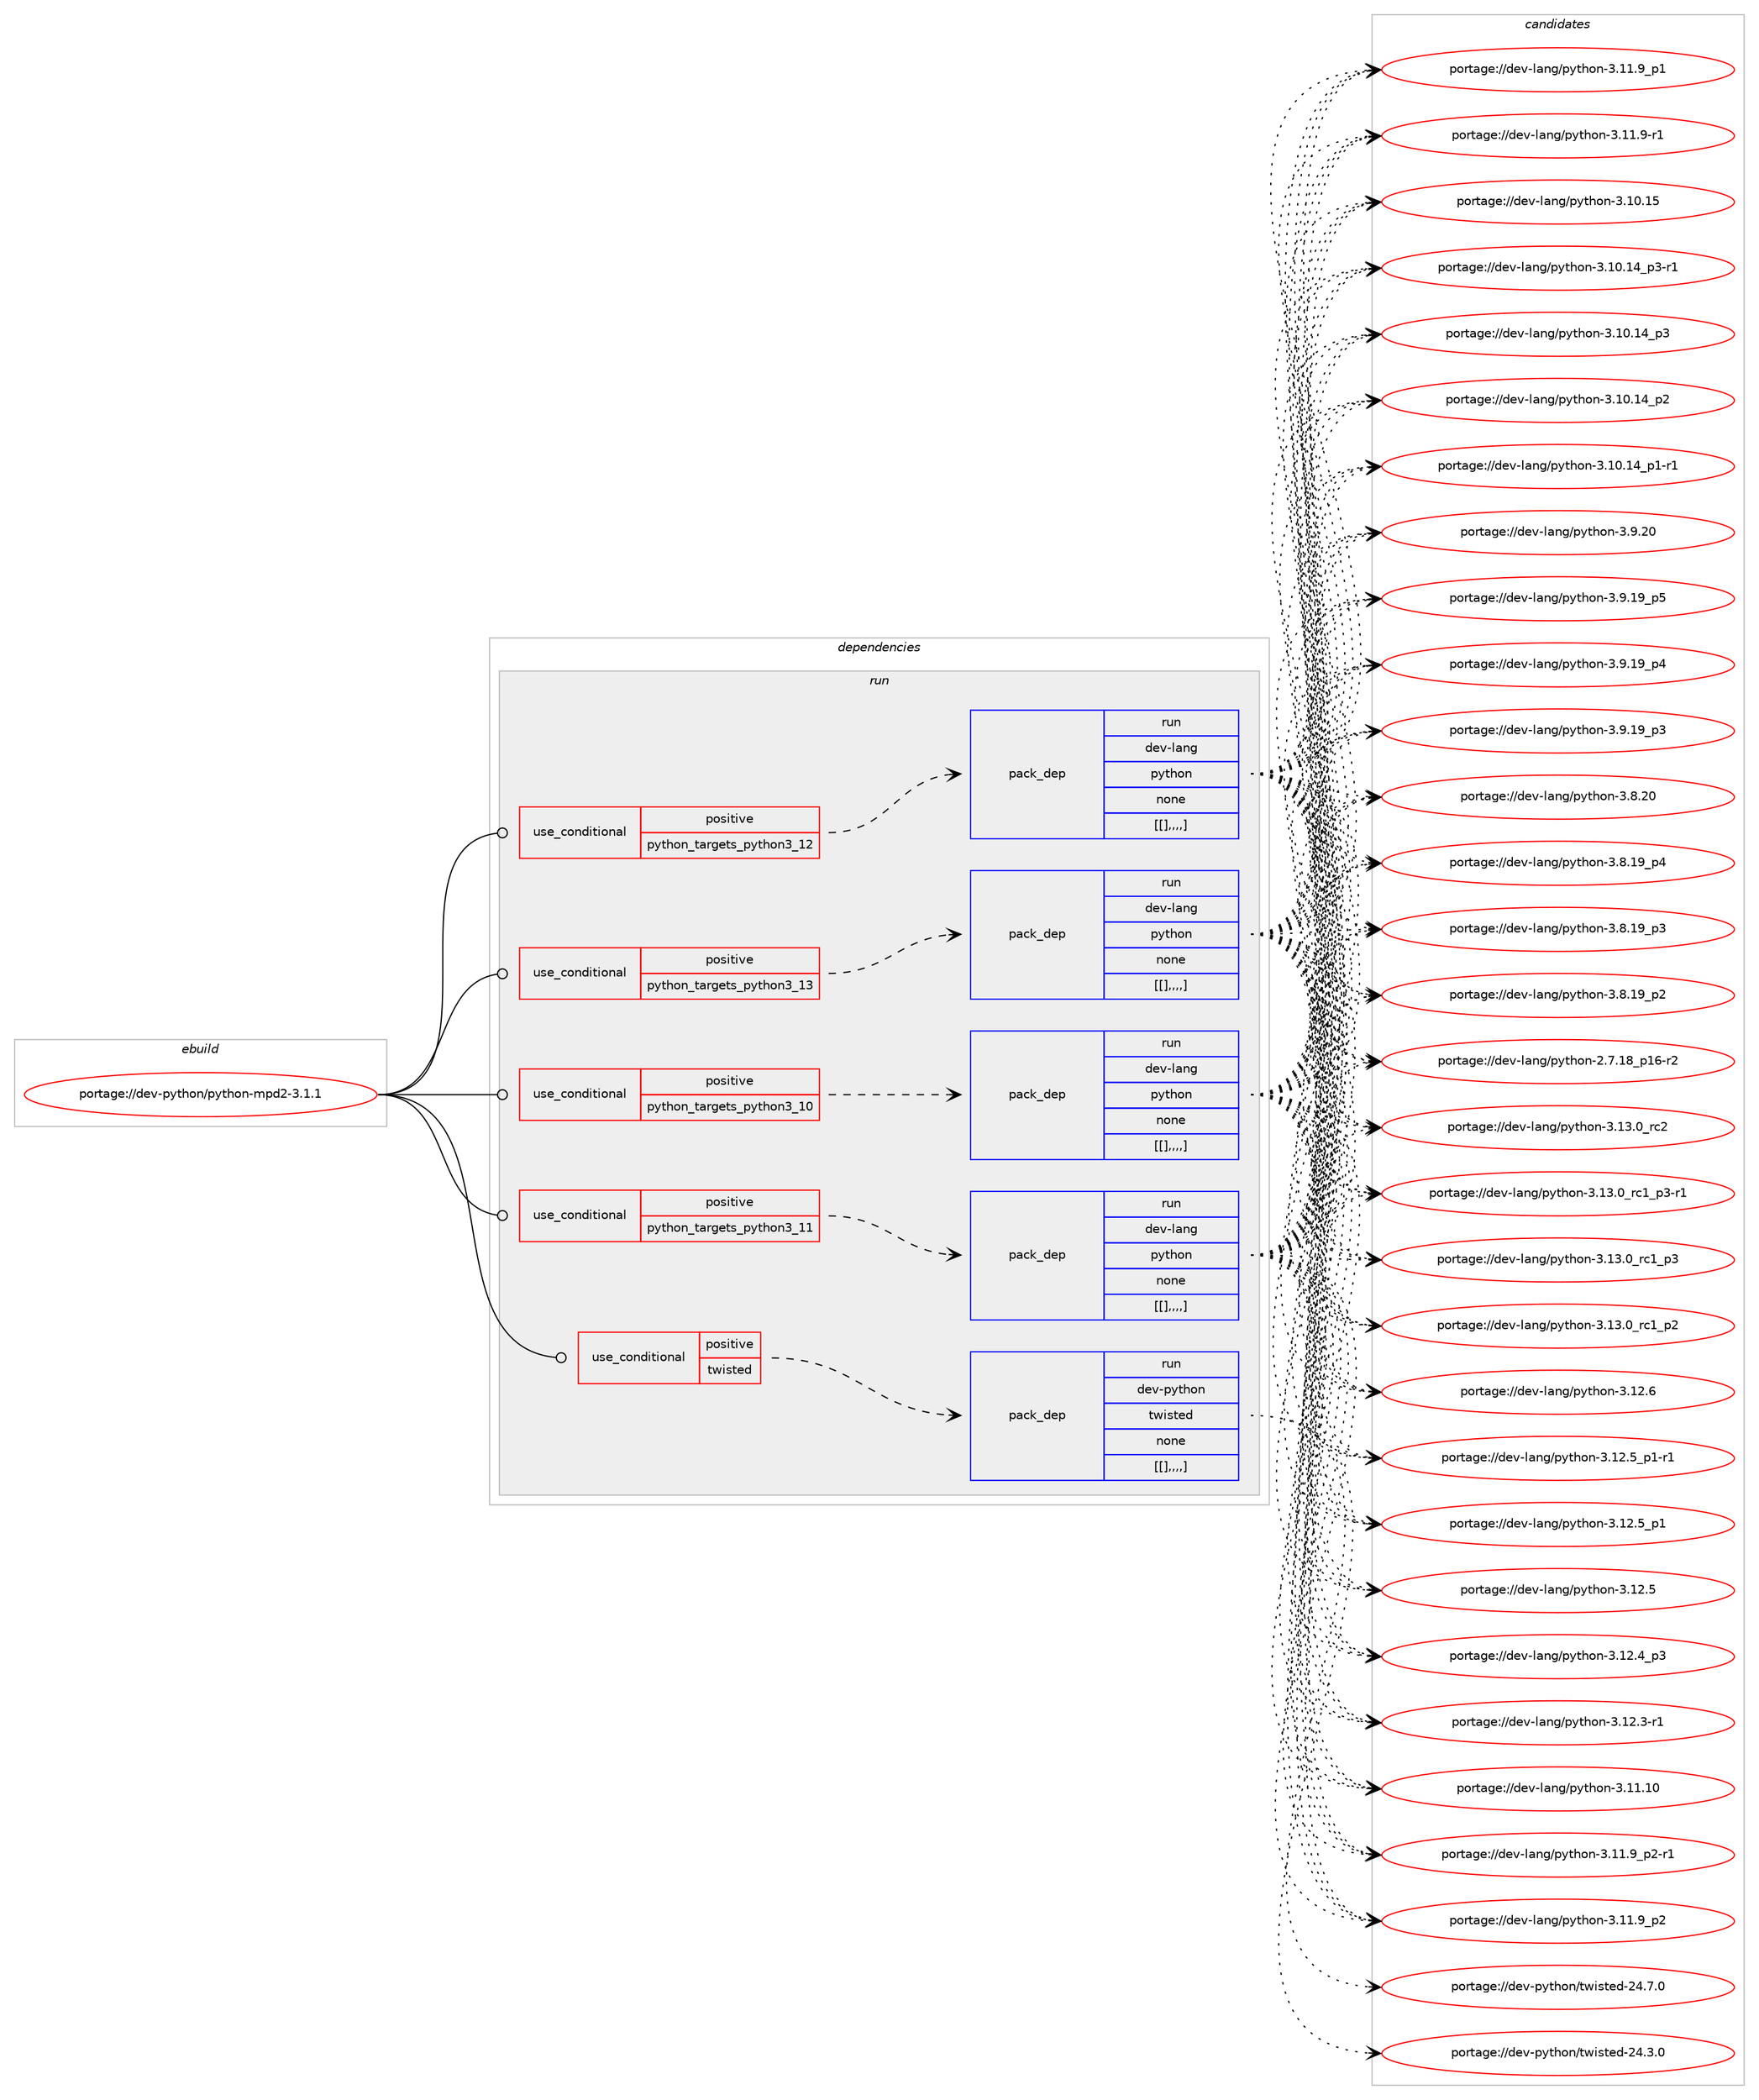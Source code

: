 digraph prolog {

# *************
# Graph options
# *************

newrank=true;
concentrate=true;
compound=true;
graph [rankdir=LR,fontname=Helvetica,fontsize=10,ranksep=1.5];#, ranksep=2.5, nodesep=0.2];
edge  [arrowhead=vee];
node  [fontname=Helvetica,fontsize=10];

# **********
# The ebuild
# **********

subgraph cluster_leftcol {
color=gray;
label=<<i>ebuild</i>>;
id [label="portage://dev-python/python-mpd2-3.1.1", color=red, width=4, href="../dev-python/python-mpd2-3.1.1.svg"];
}

# ****************
# The dependencies
# ****************

subgraph cluster_midcol {
color=gray;
label=<<i>dependencies</i>>;
subgraph cluster_compile {
fillcolor="#eeeeee";
style=filled;
label=<<i>compile</i>>;
}
subgraph cluster_compileandrun {
fillcolor="#eeeeee";
style=filled;
label=<<i>compile and run</i>>;
}
subgraph cluster_run {
fillcolor="#eeeeee";
style=filled;
label=<<i>run</i>>;
subgraph cond39273 {
dependency162097 [label=<<TABLE BORDER="0" CELLBORDER="1" CELLSPACING="0" CELLPADDING="4"><TR><TD ROWSPAN="3" CELLPADDING="10">use_conditional</TD></TR><TR><TD>positive</TD></TR><TR><TD>python_targets_python3_10</TD></TR></TABLE>>, shape=none, color=red];
subgraph pack121567 {
dependency162098 [label=<<TABLE BORDER="0" CELLBORDER="1" CELLSPACING="0" CELLPADDING="4" WIDTH="220"><TR><TD ROWSPAN="6" CELLPADDING="30">pack_dep</TD></TR><TR><TD WIDTH="110">run</TD></TR><TR><TD>dev-lang</TD></TR><TR><TD>python</TD></TR><TR><TD>none</TD></TR><TR><TD>[[],,,,]</TD></TR></TABLE>>, shape=none, color=blue];
}
dependency162097:e -> dependency162098:w [weight=20,style="dashed",arrowhead="vee"];
}
id:e -> dependency162097:w [weight=20,style="solid",arrowhead="odot"];
subgraph cond39274 {
dependency162099 [label=<<TABLE BORDER="0" CELLBORDER="1" CELLSPACING="0" CELLPADDING="4"><TR><TD ROWSPAN="3" CELLPADDING="10">use_conditional</TD></TR><TR><TD>positive</TD></TR><TR><TD>python_targets_python3_11</TD></TR></TABLE>>, shape=none, color=red];
subgraph pack121568 {
dependency162100 [label=<<TABLE BORDER="0" CELLBORDER="1" CELLSPACING="0" CELLPADDING="4" WIDTH="220"><TR><TD ROWSPAN="6" CELLPADDING="30">pack_dep</TD></TR><TR><TD WIDTH="110">run</TD></TR><TR><TD>dev-lang</TD></TR><TR><TD>python</TD></TR><TR><TD>none</TD></TR><TR><TD>[[],,,,]</TD></TR></TABLE>>, shape=none, color=blue];
}
dependency162099:e -> dependency162100:w [weight=20,style="dashed",arrowhead="vee"];
}
id:e -> dependency162099:w [weight=20,style="solid",arrowhead="odot"];
subgraph cond39275 {
dependency162101 [label=<<TABLE BORDER="0" CELLBORDER="1" CELLSPACING="0" CELLPADDING="4"><TR><TD ROWSPAN="3" CELLPADDING="10">use_conditional</TD></TR><TR><TD>positive</TD></TR><TR><TD>python_targets_python3_12</TD></TR></TABLE>>, shape=none, color=red];
subgraph pack121569 {
dependency162102 [label=<<TABLE BORDER="0" CELLBORDER="1" CELLSPACING="0" CELLPADDING="4" WIDTH="220"><TR><TD ROWSPAN="6" CELLPADDING="30">pack_dep</TD></TR><TR><TD WIDTH="110">run</TD></TR><TR><TD>dev-lang</TD></TR><TR><TD>python</TD></TR><TR><TD>none</TD></TR><TR><TD>[[],,,,]</TD></TR></TABLE>>, shape=none, color=blue];
}
dependency162101:e -> dependency162102:w [weight=20,style="dashed",arrowhead="vee"];
}
id:e -> dependency162101:w [weight=20,style="solid",arrowhead="odot"];
subgraph cond39276 {
dependency162103 [label=<<TABLE BORDER="0" CELLBORDER="1" CELLSPACING="0" CELLPADDING="4"><TR><TD ROWSPAN="3" CELLPADDING="10">use_conditional</TD></TR><TR><TD>positive</TD></TR><TR><TD>python_targets_python3_13</TD></TR></TABLE>>, shape=none, color=red];
subgraph pack121570 {
dependency162104 [label=<<TABLE BORDER="0" CELLBORDER="1" CELLSPACING="0" CELLPADDING="4" WIDTH="220"><TR><TD ROWSPAN="6" CELLPADDING="30">pack_dep</TD></TR><TR><TD WIDTH="110">run</TD></TR><TR><TD>dev-lang</TD></TR><TR><TD>python</TD></TR><TR><TD>none</TD></TR><TR><TD>[[],,,,]</TD></TR></TABLE>>, shape=none, color=blue];
}
dependency162103:e -> dependency162104:w [weight=20,style="dashed",arrowhead="vee"];
}
id:e -> dependency162103:w [weight=20,style="solid",arrowhead="odot"];
subgraph cond39277 {
dependency162105 [label=<<TABLE BORDER="0" CELLBORDER="1" CELLSPACING="0" CELLPADDING="4"><TR><TD ROWSPAN="3" CELLPADDING="10">use_conditional</TD></TR><TR><TD>positive</TD></TR><TR><TD>twisted</TD></TR></TABLE>>, shape=none, color=red];
subgraph pack121571 {
dependency162106 [label=<<TABLE BORDER="0" CELLBORDER="1" CELLSPACING="0" CELLPADDING="4" WIDTH="220"><TR><TD ROWSPAN="6" CELLPADDING="30">pack_dep</TD></TR><TR><TD WIDTH="110">run</TD></TR><TR><TD>dev-python</TD></TR><TR><TD>twisted</TD></TR><TR><TD>none</TD></TR><TR><TD>[[],,,,]</TD></TR></TABLE>>, shape=none, color=blue];
}
dependency162105:e -> dependency162106:w [weight=20,style="dashed",arrowhead="vee"];
}
id:e -> dependency162105:w [weight=20,style="solid",arrowhead="odot"];
}
}

# **************
# The candidates
# **************

subgraph cluster_choices {
rank=same;
color=gray;
label=<<i>candidates</i>>;

subgraph choice121567 {
color=black;
nodesep=1;
choice10010111845108971101034711212111610411111045514649514648951149950 [label="portage://dev-lang/python-3.13.0_rc2", color=red, width=4,href="../dev-lang/python-3.13.0_rc2.svg"];
choice1001011184510897110103471121211161041111104551464951464895114994995112514511449 [label="portage://dev-lang/python-3.13.0_rc1_p3-r1", color=red, width=4,href="../dev-lang/python-3.13.0_rc1_p3-r1.svg"];
choice100101118451089711010347112121116104111110455146495146489511499499511251 [label="portage://dev-lang/python-3.13.0_rc1_p3", color=red, width=4,href="../dev-lang/python-3.13.0_rc1_p3.svg"];
choice100101118451089711010347112121116104111110455146495146489511499499511250 [label="portage://dev-lang/python-3.13.0_rc1_p2", color=red, width=4,href="../dev-lang/python-3.13.0_rc1_p2.svg"];
choice10010111845108971101034711212111610411111045514649504654 [label="portage://dev-lang/python-3.12.6", color=red, width=4,href="../dev-lang/python-3.12.6.svg"];
choice1001011184510897110103471121211161041111104551464950465395112494511449 [label="portage://dev-lang/python-3.12.5_p1-r1", color=red, width=4,href="../dev-lang/python-3.12.5_p1-r1.svg"];
choice100101118451089711010347112121116104111110455146495046539511249 [label="portage://dev-lang/python-3.12.5_p1", color=red, width=4,href="../dev-lang/python-3.12.5_p1.svg"];
choice10010111845108971101034711212111610411111045514649504653 [label="portage://dev-lang/python-3.12.5", color=red, width=4,href="../dev-lang/python-3.12.5.svg"];
choice100101118451089711010347112121116104111110455146495046529511251 [label="portage://dev-lang/python-3.12.4_p3", color=red, width=4,href="../dev-lang/python-3.12.4_p3.svg"];
choice100101118451089711010347112121116104111110455146495046514511449 [label="portage://dev-lang/python-3.12.3-r1", color=red, width=4,href="../dev-lang/python-3.12.3-r1.svg"];
choice1001011184510897110103471121211161041111104551464949464948 [label="portage://dev-lang/python-3.11.10", color=red, width=4,href="../dev-lang/python-3.11.10.svg"];
choice1001011184510897110103471121211161041111104551464949465795112504511449 [label="portage://dev-lang/python-3.11.9_p2-r1", color=red, width=4,href="../dev-lang/python-3.11.9_p2-r1.svg"];
choice100101118451089711010347112121116104111110455146494946579511250 [label="portage://dev-lang/python-3.11.9_p2", color=red, width=4,href="../dev-lang/python-3.11.9_p2.svg"];
choice100101118451089711010347112121116104111110455146494946579511249 [label="portage://dev-lang/python-3.11.9_p1", color=red, width=4,href="../dev-lang/python-3.11.9_p1.svg"];
choice100101118451089711010347112121116104111110455146494946574511449 [label="portage://dev-lang/python-3.11.9-r1", color=red, width=4,href="../dev-lang/python-3.11.9-r1.svg"];
choice1001011184510897110103471121211161041111104551464948464953 [label="portage://dev-lang/python-3.10.15", color=red, width=4,href="../dev-lang/python-3.10.15.svg"];
choice100101118451089711010347112121116104111110455146494846495295112514511449 [label="portage://dev-lang/python-3.10.14_p3-r1", color=red, width=4,href="../dev-lang/python-3.10.14_p3-r1.svg"];
choice10010111845108971101034711212111610411111045514649484649529511251 [label="portage://dev-lang/python-3.10.14_p3", color=red, width=4,href="../dev-lang/python-3.10.14_p3.svg"];
choice10010111845108971101034711212111610411111045514649484649529511250 [label="portage://dev-lang/python-3.10.14_p2", color=red, width=4,href="../dev-lang/python-3.10.14_p2.svg"];
choice100101118451089711010347112121116104111110455146494846495295112494511449 [label="portage://dev-lang/python-3.10.14_p1-r1", color=red, width=4,href="../dev-lang/python-3.10.14_p1-r1.svg"];
choice10010111845108971101034711212111610411111045514657465048 [label="portage://dev-lang/python-3.9.20", color=red, width=4,href="../dev-lang/python-3.9.20.svg"];
choice100101118451089711010347112121116104111110455146574649579511253 [label="portage://dev-lang/python-3.9.19_p5", color=red, width=4,href="../dev-lang/python-3.9.19_p5.svg"];
choice100101118451089711010347112121116104111110455146574649579511252 [label="portage://dev-lang/python-3.9.19_p4", color=red, width=4,href="../dev-lang/python-3.9.19_p4.svg"];
choice100101118451089711010347112121116104111110455146574649579511251 [label="portage://dev-lang/python-3.9.19_p3", color=red, width=4,href="../dev-lang/python-3.9.19_p3.svg"];
choice10010111845108971101034711212111610411111045514656465048 [label="portage://dev-lang/python-3.8.20", color=red, width=4,href="../dev-lang/python-3.8.20.svg"];
choice100101118451089711010347112121116104111110455146564649579511252 [label="portage://dev-lang/python-3.8.19_p4", color=red, width=4,href="../dev-lang/python-3.8.19_p4.svg"];
choice100101118451089711010347112121116104111110455146564649579511251 [label="portage://dev-lang/python-3.8.19_p3", color=red, width=4,href="../dev-lang/python-3.8.19_p3.svg"];
choice100101118451089711010347112121116104111110455146564649579511250 [label="portage://dev-lang/python-3.8.19_p2", color=red, width=4,href="../dev-lang/python-3.8.19_p2.svg"];
choice100101118451089711010347112121116104111110455046554649569511249544511450 [label="portage://dev-lang/python-2.7.18_p16-r2", color=red, width=4,href="../dev-lang/python-2.7.18_p16-r2.svg"];
dependency162098:e -> choice10010111845108971101034711212111610411111045514649514648951149950:w [style=dotted,weight="100"];
dependency162098:e -> choice1001011184510897110103471121211161041111104551464951464895114994995112514511449:w [style=dotted,weight="100"];
dependency162098:e -> choice100101118451089711010347112121116104111110455146495146489511499499511251:w [style=dotted,weight="100"];
dependency162098:e -> choice100101118451089711010347112121116104111110455146495146489511499499511250:w [style=dotted,weight="100"];
dependency162098:e -> choice10010111845108971101034711212111610411111045514649504654:w [style=dotted,weight="100"];
dependency162098:e -> choice1001011184510897110103471121211161041111104551464950465395112494511449:w [style=dotted,weight="100"];
dependency162098:e -> choice100101118451089711010347112121116104111110455146495046539511249:w [style=dotted,weight="100"];
dependency162098:e -> choice10010111845108971101034711212111610411111045514649504653:w [style=dotted,weight="100"];
dependency162098:e -> choice100101118451089711010347112121116104111110455146495046529511251:w [style=dotted,weight="100"];
dependency162098:e -> choice100101118451089711010347112121116104111110455146495046514511449:w [style=dotted,weight="100"];
dependency162098:e -> choice1001011184510897110103471121211161041111104551464949464948:w [style=dotted,weight="100"];
dependency162098:e -> choice1001011184510897110103471121211161041111104551464949465795112504511449:w [style=dotted,weight="100"];
dependency162098:e -> choice100101118451089711010347112121116104111110455146494946579511250:w [style=dotted,weight="100"];
dependency162098:e -> choice100101118451089711010347112121116104111110455146494946579511249:w [style=dotted,weight="100"];
dependency162098:e -> choice100101118451089711010347112121116104111110455146494946574511449:w [style=dotted,weight="100"];
dependency162098:e -> choice1001011184510897110103471121211161041111104551464948464953:w [style=dotted,weight="100"];
dependency162098:e -> choice100101118451089711010347112121116104111110455146494846495295112514511449:w [style=dotted,weight="100"];
dependency162098:e -> choice10010111845108971101034711212111610411111045514649484649529511251:w [style=dotted,weight="100"];
dependency162098:e -> choice10010111845108971101034711212111610411111045514649484649529511250:w [style=dotted,weight="100"];
dependency162098:e -> choice100101118451089711010347112121116104111110455146494846495295112494511449:w [style=dotted,weight="100"];
dependency162098:e -> choice10010111845108971101034711212111610411111045514657465048:w [style=dotted,weight="100"];
dependency162098:e -> choice100101118451089711010347112121116104111110455146574649579511253:w [style=dotted,weight="100"];
dependency162098:e -> choice100101118451089711010347112121116104111110455146574649579511252:w [style=dotted,weight="100"];
dependency162098:e -> choice100101118451089711010347112121116104111110455146574649579511251:w [style=dotted,weight="100"];
dependency162098:e -> choice10010111845108971101034711212111610411111045514656465048:w [style=dotted,weight="100"];
dependency162098:e -> choice100101118451089711010347112121116104111110455146564649579511252:w [style=dotted,weight="100"];
dependency162098:e -> choice100101118451089711010347112121116104111110455146564649579511251:w [style=dotted,weight="100"];
dependency162098:e -> choice100101118451089711010347112121116104111110455146564649579511250:w [style=dotted,weight="100"];
dependency162098:e -> choice100101118451089711010347112121116104111110455046554649569511249544511450:w [style=dotted,weight="100"];
}
subgraph choice121568 {
color=black;
nodesep=1;
choice10010111845108971101034711212111610411111045514649514648951149950 [label="portage://dev-lang/python-3.13.0_rc2", color=red, width=4,href="../dev-lang/python-3.13.0_rc2.svg"];
choice1001011184510897110103471121211161041111104551464951464895114994995112514511449 [label="portage://dev-lang/python-3.13.0_rc1_p3-r1", color=red, width=4,href="../dev-lang/python-3.13.0_rc1_p3-r1.svg"];
choice100101118451089711010347112121116104111110455146495146489511499499511251 [label="portage://dev-lang/python-3.13.0_rc1_p3", color=red, width=4,href="../dev-lang/python-3.13.0_rc1_p3.svg"];
choice100101118451089711010347112121116104111110455146495146489511499499511250 [label="portage://dev-lang/python-3.13.0_rc1_p2", color=red, width=4,href="../dev-lang/python-3.13.0_rc1_p2.svg"];
choice10010111845108971101034711212111610411111045514649504654 [label="portage://dev-lang/python-3.12.6", color=red, width=4,href="../dev-lang/python-3.12.6.svg"];
choice1001011184510897110103471121211161041111104551464950465395112494511449 [label="portage://dev-lang/python-3.12.5_p1-r1", color=red, width=4,href="../dev-lang/python-3.12.5_p1-r1.svg"];
choice100101118451089711010347112121116104111110455146495046539511249 [label="portage://dev-lang/python-3.12.5_p1", color=red, width=4,href="../dev-lang/python-3.12.5_p1.svg"];
choice10010111845108971101034711212111610411111045514649504653 [label="portage://dev-lang/python-3.12.5", color=red, width=4,href="../dev-lang/python-3.12.5.svg"];
choice100101118451089711010347112121116104111110455146495046529511251 [label="portage://dev-lang/python-3.12.4_p3", color=red, width=4,href="../dev-lang/python-3.12.4_p3.svg"];
choice100101118451089711010347112121116104111110455146495046514511449 [label="portage://dev-lang/python-3.12.3-r1", color=red, width=4,href="../dev-lang/python-3.12.3-r1.svg"];
choice1001011184510897110103471121211161041111104551464949464948 [label="portage://dev-lang/python-3.11.10", color=red, width=4,href="../dev-lang/python-3.11.10.svg"];
choice1001011184510897110103471121211161041111104551464949465795112504511449 [label="portage://dev-lang/python-3.11.9_p2-r1", color=red, width=4,href="../dev-lang/python-3.11.9_p2-r1.svg"];
choice100101118451089711010347112121116104111110455146494946579511250 [label="portage://dev-lang/python-3.11.9_p2", color=red, width=4,href="../dev-lang/python-3.11.9_p2.svg"];
choice100101118451089711010347112121116104111110455146494946579511249 [label="portage://dev-lang/python-3.11.9_p1", color=red, width=4,href="../dev-lang/python-3.11.9_p1.svg"];
choice100101118451089711010347112121116104111110455146494946574511449 [label="portage://dev-lang/python-3.11.9-r1", color=red, width=4,href="../dev-lang/python-3.11.9-r1.svg"];
choice1001011184510897110103471121211161041111104551464948464953 [label="portage://dev-lang/python-3.10.15", color=red, width=4,href="../dev-lang/python-3.10.15.svg"];
choice100101118451089711010347112121116104111110455146494846495295112514511449 [label="portage://dev-lang/python-3.10.14_p3-r1", color=red, width=4,href="../dev-lang/python-3.10.14_p3-r1.svg"];
choice10010111845108971101034711212111610411111045514649484649529511251 [label="portage://dev-lang/python-3.10.14_p3", color=red, width=4,href="../dev-lang/python-3.10.14_p3.svg"];
choice10010111845108971101034711212111610411111045514649484649529511250 [label="portage://dev-lang/python-3.10.14_p2", color=red, width=4,href="../dev-lang/python-3.10.14_p2.svg"];
choice100101118451089711010347112121116104111110455146494846495295112494511449 [label="portage://dev-lang/python-3.10.14_p1-r1", color=red, width=4,href="../dev-lang/python-3.10.14_p1-r1.svg"];
choice10010111845108971101034711212111610411111045514657465048 [label="portage://dev-lang/python-3.9.20", color=red, width=4,href="../dev-lang/python-3.9.20.svg"];
choice100101118451089711010347112121116104111110455146574649579511253 [label="portage://dev-lang/python-3.9.19_p5", color=red, width=4,href="../dev-lang/python-3.9.19_p5.svg"];
choice100101118451089711010347112121116104111110455146574649579511252 [label="portage://dev-lang/python-3.9.19_p4", color=red, width=4,href="../dev-lang/python-3.9.19_p4.svg"];
choice100101118451089711010347112121116104111110455146574649579511251 [label="portage://dev-lang/python-3.9.19_p3", color=red, width=4,href="../dev-lang/python-3.9.19_p3.svg"];
choice10010111845108971101034711212111610411111045514656465048 [label="portage://dev-lang/python-3.8.20", color=red, width=4,href="../dev-lang/python-3.8.20.svg"];
choice100101118451089711010347112121116104111110455146564649579511252 [label="portage://dev-lang/python-3.8.19_p4", color=red, width=4,href="../dev-lang/python-3.8.19_p4.svg"];
choice100101118451089711010347112121116104111110455146564649579511251 [label="portage://dev-lang/python-3.8.19_p3", color=red, width=4,href="../dev-lang/python-3.8.19_p3.svg"];
choice100101118451089711010347112121116104111110455146564649579511250 [label="portage://dev-lang/python-3.8.19_p2", color=red, width=4,href="../dev-lang/python-3.8.19_p2.svg"];
choice100101118451089711010347112121116104111110455046554649569511249544511450 [label="portage://dev-lang/python-2.7.18_p16-r2", color=red, width=4,href="../dev-lang/python-2.7.18_p16-r2.svg"];
dependency162100:e -> choice10010111845108971101034711212111610411111045514649514648951149950:w [style=dotted,weight="100"];
dependency162100:e -> choice1001011184510897110103471121211161041111104551464951464895114994995112514511449:w [style=dotted,weight="100"];
dependency162100:e -> choice100101118451089711010347112121116104111110455146495146489511499499511251:w [style=dotted,weight="100"];
dependency162100:e -> choice100101118451089711010347112121116104111110455146495146489511499499511250:w [style=dotted,weight="100"];
dependency162100:e -> choice10010111845108971101034711212111610411111045514649504654:w [style=dotted,weight="100"];
dependency162100:e -> choice1001011184510897110103471121211161041111104551464950465395112494511449:w [style=dotted,weight="100"];
dependency162100:e -> choice100101118451089711010347112121116104111110455146495046539511249:w [style=dotted,weight="100"];
dependency162100:e -> choice10010111845108971101034711212111610411111045514649504653:w [style=dotted,weight="100"];
dependency162100:e -> choice100101118451089711010347112121116104111110455146495046529511251:w [style=dotted,weight="100"];
dependency162100:e -> choice100101118451089711010347112121116104111110455146495046514511449:w [style=dotted,weight="100"];
dependency162100:e -> choice1001011184510897110103471121211161041111104551464949464948:w [style=dotted,weight="100"];
dependency162100:e -> choice1001011184510897110103471121211161041111104551464949465795112504511449:w [style=dotted,weight="100"];
dependency162100:e -> choice100101118451089711010347112121116104111110455146494946579511250:w [style=dotted,weight="100"];
dependency162100:e -> choice100101118451089711010347112121116104111110455146494946579511249:w [style=dotted,weight="100"];
dependency162100:e -> choice100101118451089711010347112121116104111110455146494946574511449:w [style=dotted,weight="100"];
dependency162100:e -> choice1001011184510897110103471121211161041111104551464948464953:w [style=dotted,weight="100"];
dependency162100:e -> choice100101118451089711010347112121116104111110455146494846495295112514511449:w [style=dotted,weight="100"];
dependency162100:e -> choice10010111845108971101034711212111610411111045514649484649529511251:w [style=dotted,weight="100"];
dependency162100:e -> choice10010111845108971101034711212111610411111045514649484649529511250:w [style=dotted,weight="100"];
dependency162100:e -> choice100101118451089711010347112121116104111110455146494846495295112494511449:w [style=dotted,weight="100"];
dependency162100:e -> choice10010111845108971101034711212111610411111045514657465048:w [style=dotted,weight="100"];
dependency162100:e -> choice100101118451089711010347112121116104111110455146574649579511253:w [style=dotted,weight="100"];
dependency162100:e -> choice100101118451089711010347112121116104111110455146574649579511252:w [style=dotted,weight="100"];
dependency162100:e -> choice100101118451089711010347112121116104111110455146574649579511251:w [style=dotted,weight="100"];
dependency162100:e -> choice10010111845108971101034711212111610411111045514656465048:w [style=dotted,weight="100"];
dependency162100:e -> choice100101118451089711010347112121116104111110455146564649579511252:w [style=dotted,weight="100"];
dependency162100:e -> choice100101118451089711010347112121116104111110455146564649579511251:w [style=dotted,weight="100"];
dependency162100:e -> choice100101118451089711010347112121116104111110455146564649579511250:w [style=dotted,weight="100"];
dependency162100:e -> choice100101118451089711010347112121116104111110455046554649569511249544511450:w [style=dotted,weight="100"];
}
subgraph choice121569 {
color=black;
nodesep=1;
choice10010111845108971101034711212111610411111045514649514648951149950 [label="portage://dev-lang/python-3.13.0_rc2", color=red, width=4,href="../dev-lang/python-3.13.0_rc2.svg"];
choice1001011184510897110103471121211161041111104551464951464895114994995112514511449 [label="portage://dev-lang/python-3.13.0_rc1_p3-r1", color=red, width=4,href="../dev-lang/python-3.13.0_rc1_p3-r1.svg"];
choice100101118451089711010347112121116104111110455146495146489511499499511251 [label="portage://dev-lang/python-3.13.0_rc1_p3", color=red, width=4,href="../dev-lang/python-3.13.0_rc1_p3.svg"];
choice100101118451089711010347112121116104111110455146495146489511499499511250 [label="portage://dev-lang/python-3.13.0_rc1_p2", color=red, width=4,href="../dev-lang/python-3.13.0_rc1_p2.svg"];
choice10010111845108971101034711212111610411111045514649504654 [label="portage://dev-lang/python-3.12.6", color=red, width=4,href="../dev-lang/python-3.12.6.svg"];
choice1001011184510897110103471121211161041111104551464950465395112494511449 [label="portage://dev-lang/python-3.12.5_p1-r1", color=red, width=4,href="../dev-lang/python-3.12.5_p1-r1.svg"];
choice100101118451089711010347112121116104111110455146495046539511249 [label="portage://dev-lang/python-3.12.5_p1", color=red, width=4,href="../dev-lang/python-3.12.5_p1.svg"];
choice10010111845108971101034711212111610411111045514649504653 [label="portage://dev-lang/python-3.12.5", color=red, width=4,href="../dev-lang/python-3.12.5.svg"];
choice100101118451089711010347112121116104111110455146495046529511251 [label="portage://dev-lang/python-3.12.4_p3", color=red, width=4,href="../dev-lang/python-3.12.4_p3.svg"];
choice100101118451089711010347112121116104111110455146495046514511449 [label="portage://dev-lang/python-3.12.3-r1", color=red, width=4,href="../dev-lang/python-3.12.3-r1.svg"];
choice1001011184510897110103471121211161041111104551464949464948 [label="portage://dev-lang/python-3.11.10", color=red, width=4,href="../dev-lang/python-3.11.10.svg"];
choice1001011184510897110103471121211161041111104551464949465795112504511449 [label="portage://dev-lang/python-3.11.9_p2-r1", color=red, width=4,href="../dev-lang/python-3.11.9_p2-r1.svg"];
choice100101118451089711010347112121116104111110455146494946579511250 [label="portage://dev-lang/python-3.11.9_p2", color=red, width=4,href="../dev-lang/python-3.11.9_p2.svg"];
choice100101118451089711010347112121116104111110455146494946579511249 [label="portage://dev-lang/python-3.11.9_p1", color=red, width=4,href="../dev-lang/python-3.11.9_p1.svg"];
choice100101118451089711010347112121116104111110455146494946574511449 [label="portage://dev-lang/python-3.11.9-r1", color=red, width=4,href="../dev-lang/python-3.11.9-r1.svg"];
choice1001011184510897110103471121211161041111104551464948464953 [label="portage://dev-lang/python-3.10.15", color=red, width=4,href="../dev-lang/python-3.10.15.svg"];
choice100101118451089711010347112121116104111110455146494846495295112514511449 [label="portage://dev-lang/python-3.10.14_p3-r1", color=red, width=4,href="../dev-lang/python-3.10.14_p3-r1.svg"];
choice10010111845108971101034711212111610411111045514649484649529511251 [label="portage://dev-lang/python-3.10.14_p3", color=red, width=4,href="../dev-lang/python-3.10.14_p3.svg"];
choice10010111845108971101034711212111610411111045514649484649529511250 [label="portage://dev-lang/python-3.10.14_p2", color=red, width=4,href="../dev-lang/python-3.10.14_p2.svg"];
choice100101118451089711010347112121116104111110455146494846495295112494511449 [label="portage://dev-lang/python-3.10.14_p1-r1", color=red, width=4,href="../dev-lang/python-3.10.14_p1-r1.svg"];
choice10010111845108971101034711212111610411111045514657465048 [label="portage://dev-lang/python-3.9.20", color=red, width=4,href="../dev-lang/python-3.9.20.svg"];
choice100101118451089711010347112121116104111110455146574649579511253 [label="portage://dev-lang/python-3.9.19_p5", color=red, width=4,href="../dev-lang/python-3.9.19_p5.svg"];
choice100101118451089711010347112121116104111110455146574649579511252 [label="portage://dev-lang/python-3.9.19_p4", color=red, width=4,href="../dev-lang/python-3.9.19_p4.svg"];
choice100101118451089711010347112121116104111110455146574649579511251 [label="portage://dev-lang/python-3.9.19_p3", color=red, width=4,href="../dev-lang/python-3.9.19_p3.svg"];
choice10010111845108971101034711212111610411111045514656465048 [label="portage://dev-lang/python-3.8.20", color=red, width=4,href="../dev-lang/python-3.8.20.svg"];
choice100101118451089711010347112121116104111110455146564649579511252 [label="portage://dev-lang/python-3.8.19_p4", color=red, width=4,href="../dev-lang/python-3.8.19_p4.svg"];
choice100101118451089711010347112121116104111110455146564649579511251 [label="portage://dev-lang/python-3.8.19_p3", color=red, width=4,href="../dev-lang/python-3.8.19_p3.svg"];
choice100101118451089711010347112121116104111110455146564649579511250 [label="portage://dev-lang/python-3.8.19_p2", color=red, width=4,href="../dev-lang/python-3.8.19_p2.svg"];
choice100101118451089711010347112121116104111110455046554649569511249544511450 [label="portage://dev-lang/python-2.7.18_p16-r2", color=red, width=4,href="../dev-lang/python-2.7.18_p16-r2.svg"];
dependency162102:e -> choice10010111845108971101034711212111610411111045514649514648951149950:w [style=dotted,weight="100"];
dependency162102:e -> choice1001011184510897110103471121211161041111104551464951464895114994995112514511449:w [style=dotted,weight="100"];
dependency162102:e -> choice100101118451089711010347112121116104111110455146495146489511499499511251:w [style=dotted,weight="100"];
dependency162102:e -> choice100101118451089711010347112121116104111110455146495146489511499499511250:w [style=dotted,weight="100"];
dependency162102:e -> choice10010111845108971101034711212111610411111045514649504654:w [style=dotted,weight="100"];
dependency162102:e -> choice1001011184510897110103471121211161041111104551464950465395112494511449:w [style=dotted,weight="100"];
dependency162102:e -> choice100101118451089711010347112121116104111110455146495046539511249:w [style=dotted,weight="100"];
dependency162102:e -> choice10010111845108971101034711212111610411111045514649504653:w [style=dotted,weight="100"];
dependency162102:e -> choice100101118451089711010347112121116104111110455146495046529511251:w [style=dotted,weight="100"];
dependency162102:e -> choice100101118451089711010347112121116104111110455146495046514511449:w [style=dotted,weight="100"];
dependency162102:e -> choice1001011184510897110103471121211161041111104551464949464948:w [style=dotted,weight="100"];
dependency162102:e -> choice1001011184510897110103471121211161041111104551464949465795112504511449:w [style=dotted,weight="100"];
dependency162102:e -> choice100101118451089711010347112121116104111110455146494946579511250:w [style=dotted,weight="100"];
dependency162102:e -> choice100101118451089711010347112121116104111110455146494946579511249:w [style=dotted,weight="100"];
dependency162102:e -> choice100101118451089711010347112121116104111110455146494946574511449:w [style=dotted,weight="100"];
dependency162102:e -> choice1001011184510897110103471121211161041111104551464948464953:w [style=dotted,weight="100"];
dependency162102:e -> choice100101118451089711010347112121116104111110455146494846495295112514511449:w [style=dotted,weight="100"];
dependency162102:e -> choice10010111845108971101034711212111610411111045514649484649529511251:w [style=dotted,weight="100"];
dependency162102:e -> choice10010111845108971101034711212111610411111045514649484649529511250:w [style=dotted,weight="100"];
dependency162102:e -> choice100101118451089711010347112121116104111110455146494846495295112494511449:w [style=dotted,weight="100"];
dependency162102:e -> choice10010111845108971101034711212111610411111045514657465048:w [style=dotted,weight="100"];
dependency162102:e -> choice100101118451089711010347112121116104111110455146574649579511253:w [style=dotted,weight="100"];
dependency162102:e -> choice100101118451089711010347112121116104111110455146574649579511252:w [style=dotted,weight="100"];
dependency162102:e -> choice100101118451089711010347112121116104111110455146574649579511251:w [style=dotted,weight="100"];
dependency162102:e -> choice10010111845108971101034711212111610411111045514656465048:w [style=dotted,weight="100"];
dependency162102:e -> choice100101118451089711010347112121116104111110455146564649579511252:w [style=dotted,weight="100"];
dependency162102:e -> choice100101118451089711010347112121116104111110455146564649579511251:w [style=dotted,weight="100"];
dependency162102:e -> choice100101118451089711010347112121116104111110455146564649579511250:w [style=dotted,weight="100"];
dependency162102:e -> choice100101118451089711010347112121116104111110455046554649569511249544511450:w [style=dotted,weight="100"];
}
subgraph choice121570 {
color=black;
nodesep=1;
choice10010111845108971101034711212111610411111045514649514648951149950 [label="portage://dev-lang/python-3.13.0_rc2", color=red, width=4,href="../dev-lang/python-3.13.0_rc2.svg"];
choice1001011184510897110103471121211161041111104551464951464895114994995112514511449 [label="portage://dev-lang/python-3.13.0_rc1_p3-r1", color=red, width=4,href="../dev-lang/python-3.13.0_rc1_p3-r1.svg"];
choice100101118451089711010347112121116104111110455146495146489511499499511251 [label="portage://dev-lang/python-3.13.0_rc1_p3", color=red, width=4,href="../dev-lang/python-3.13.0_rc1_p3.svg"];
choice100101118451089711010347112121116104111110455146495146489511499499511250 [label="portage://dev-lang/python-3.13.0_rc1_p2", color=red, width=4,href="../dev-lang/python-3.13.0_rc1_p2.svg"];
choice10010111845108971101034711212111610411111045514649504654 [label="portage://dev-lang/python-3.12.6", color=red, width=4,href="../dev-lang/python-3.12.6.svg"];
choice1001011184510897110103471121211161041111104551464950465395112494511449 [label="portage://dev-lang/python-3.12.5_p1-r1", color=red, width=4,href="../dev-lang/python-3.12.5_p1-r1.svg"];
choice100101118451089711010347112121116104111110455146495046539511249 [label="portage://dev-lang/python-3.12.5_p1", color=red, width=4,href="../dev-lang/python-3.12.5_p1.svg"];
choice10010111845108971101034711212111610411111045514649504653 [label="portage://dev-lang/python-3.12.5", color=red, width=4,href="../dev-lang/python-3.12.5.svg"];
choice100101118451089711010347112121116104111110455146495046529511251 [label="portage://dev-lang/python-3.12.4_p3", color=red, width=4,href="../dev-lang/python-3.12.4_p3.svg"];
choice100101118451089711010347112121116104111110455146495046514511449 [label="portage://dev-lang/python-3.12.3-r1", color=red, width=4,href="../dev-lang/python-3.12.3-r1.svg"];
choice1001011184510897110103471121211161041111104551464949464948 [label="portage://dev-lang/python-3.11.10", color=red, width=4,href="../dev-lang/python-3.11.10.svg"];
choice1001011184510897110103471121211161041111104551464949465795112504511449 [label="portage://dev-lang/python-3.11.9_p2-r1", color=red, width=4,href="../dev-lang/python-3.11.9_p2-r1.svg"];
choice100101118451089711010347112121116104111110455146494946579511250 [label="portage://dev-lang/python-3.11.9_p2", color=red, width=4,href="../dev-lang/python-3.11.9_p2.svg"];
choice100101118451089711010347112121116104111110455146494946579511249 [label="portage://dev-lang/python-3.11.9_p1", color=red, width=4,href="../dev-lang/python-3.11.9_p1.svg"];
choice100101118451089711010347112121116104111110455146494946574511449 [label="portage://dev-lang/python-3.11.9-r1", color=red, width=4,href="../dev-lang/python-3.11.9-r1.svg"];
choice1001011184510897110103471121211161041111104551464948464953 [label="portage://dev-lang/python-3.10.15", color=red, width=4,href="../dev-lang/python-3.10.15.svg"];
choice100101118451089711010347112121116104111110455146494846495295112514511449 [label="portage://dev-lang/python-3.10.14_p3-r1", color=red, width=4,href="../dev-lang/python-3.10.14_p3-r1.svg"];
choice10010111845108971101034711212111610411111045514649484649529511251 [label="portage://dev-lang/python-3.10.14_p3", color=red, width=4,href="../dev-lang/python-3.10.14_p3.svg"];
choice10010111845108971101034711212111610411111045514649484649529511250 [label="portage://dev-lang/python-3.10.14_p2", color=red, width=4,href="../dev-lang/python-3.10.14_p2.svg"];
choice100101118451089711010347112121116104111110455146494846495295112494511449 [label="portage://dev-lang/python-3.10.14_p1-r1", color=red, width=4,href="../dev-lang/python-3.10.14_p1-r1.svg"];
choice10010111845108971101034711212111610411111045514657465048 [label="portage://dev-lang/python-3.9.20", color=red, width=4,href="../dev-lang/python-3.9.20.svg"];
choice100101118451089711010347112121116104111110455146574649579511253 [label="portage://dev-lang/python-3.9.19_p5", color=red, width=4,href="../dev-lang/python-3.9.19_p5.svg"];
choice100101118451089711010347112121116104111110455146574649579511252 [label="portage://dev-lang/python-3.9.19_p4", color=red, width=4,href="../dev-lang/python-3.9.19_p4.svg"];
choice100101118451089711010347112121116104111110455146574649579511251 [label="portage://dev-lang/python-3.9.19_p3", color=red, width=4,href="../dev-lang/python-3.9.19_p3.svg"];
choice10010111845108971101034711212111610411111045514656465048 [label="portage://dev-lang/python-3.8.20", color=red, width=4,href="../dev-lang/python-3.8.20.svg"];
choice100101118451089711010347112121116104111110455146564649579511252 [label="portage://dev-lang/python-3.8.19_p4", color=red, width=4,href="../dev-lang/python-3.8.19_p4.svg"];
choice100101118451089711010347112121116104111110455146564649579511251 [label="portage://dev-lang/python-3.8.19_p3", color=red, width=4,href="../dev-lang/python-3.8.19_p3.svg"];
choice100101118451089711010347112121116104111110455146564649579511250 [label="portage://dev-lang/python-3.8.19_p2", color=red, width=4,href="../dev-lang/python-3.8.19_p2.svg"];
choice100101118451089711010347112121116104111110455046554649569511249544511450 [label="portage://dev-lang/python-2.7.18_p16-r2", color=red, width=4,href="../dev-lang/python-2.7.18_p16-r2.svg"];
dependency162104:e -> choice10010111845108971101034711212111610411111045514649514648951149950:w [style=dotted,weight="100"];
dependency162104:e -> choice1001011184510897110103471121211161041111104551464951464895114994995112514511449:w [style=dotted,weight="100"];
dependency162104:e -> choice100101118451089711010347112121116104111110455146495146489511499499511251:w [style=dotted,weight="100"];
dependency162104:e -> choice100101118451089711010347112121116104111110455146495146489511499499511250:w [style=dotted,weight="100"];
dependency162104:e -> choice10010111845108971101034711212111610411111045514649504654:w [style=dotted,weight="100"];
dependency162104:e -> choice1001011184510897110103471121211161041111104551464950465395112494511449:w [style=dotted,weight="100"];
dependency162104:e -> choice100101118451089711010347112121116104111110455146495046539511249:w [style=dotted,weight="100"];
dependency162104:e -> choice10010111845108971101034711212111610411111045514649504653:w [style=dotted,weight="100"];
dependency162104:e -> choice100101118451089711010347112121116104111110455146495046529511251:w [style=dotted,weight="100"];
dependency162104:e -> choice100101118451089711010347112121116104111110455146495046514511449:w [style=dotted,weight="100"];
dependency162104:e -> choice1001011184510897110103471121211161041111104551464949464948:w [style=dotted,weight="100"];
dependency162104:e -> choice1001011184510897110103471121211161041111104551464949465795112504511449:w [style=dotted,weight="100"];
dependency162104:e -> choice100101118451089711010347112121116104111110455146494946579511250:w [style=dotted,weight="100"];
dependency162104:e -> choice100101118451089711010347112121116104111110455146494946579511249:w [style=dotted,weight="100"];
dependency162104:e -> choice100101118451089711010347112121116104111110455146494946574511449:w [style=dotted,weight="100"];
dependency162104:e -> choice1001011184510897110103471121211161041111104551464948464953:w [style=dotted,weight="100"];
dependency162104:e -> choice100101118451089711010347112121116104111110455146494846495295112514511449:w [style=dotted,weight="100"];
dependency162104:e -> choice10010111845108971101034711212111610411111045514649484649529511251:w [style=dotted,weight="100"];
dependency162104:e -> choice10010111845108971101034711212111610411111045514649484649529511250:w [style=dotted,weight="100"];
dependency162104:e -> choice100101118451089711010347112121116104111110455146494846495295112494511449:w [style=dotted,weight="100"];
dependency162104:e -> choice10010111845108971101034711212111610411111045514657465048:w [style=dotted,weight="100"];
dependency162104:e -> choice100101118451089711010347112121116104111110455146574649579511253:w [style=dotted,weight="100"];
dependency162104:e -> choice100101118451089711010347112121116104111110455146574649579511252:w [style=dotted,weight="100"];
dependency162104:e -> choice100101118451089711010347112121116104111110455146574649579511251:w [style=dotted,weight="100"];
dependency162104:e -> choice10010111845108971101034711212111610411111045514656465048:w [style=dotted,weight="100"];
dependency162104:e -> choice100101118451089711010347112121116104111110455146564649579511252:w [style=dotted,weight="100"];
dependency162104:e -> choice100101118451089711010347112121116104111110455146564649579511251:w [style=dotted,weight="100"];
dependency162104:e -> choice100101118451089711010347112121116104111110455146564649579511250:w [style=dotted,weight="100"];
dependency162104:e -> choice100101118451089711010347112121116104111110455046554649569511249544511450:w [style=dotted,weight="100"];
}
subgraph choice121571 {
color=black;
nodesep=1;
choice100101118451121211161041111104711611910511511610110045505246554648 [label="portage://dev-python/twisted-24.7.0", color=red, width=4,href="../dev-python/twisted-24.7.0.svg"];
choice100101118451121211161041111104711611910511511610110045505246514648 [label="portage://dev-python/twisted-24.3.0", color=red, width=4,href="../dev-python/twisted-24.3.0.svg"];
dependency162106:e -> choice100101118451121211161041111104711611910511511610110045505246554648:w [style=dotted,weight="100"];
dependency162106:e -> choice100101118451121211161041111104711611910511511610110045505246514648:w [style=dotted,weight="100"];
}
}

}
